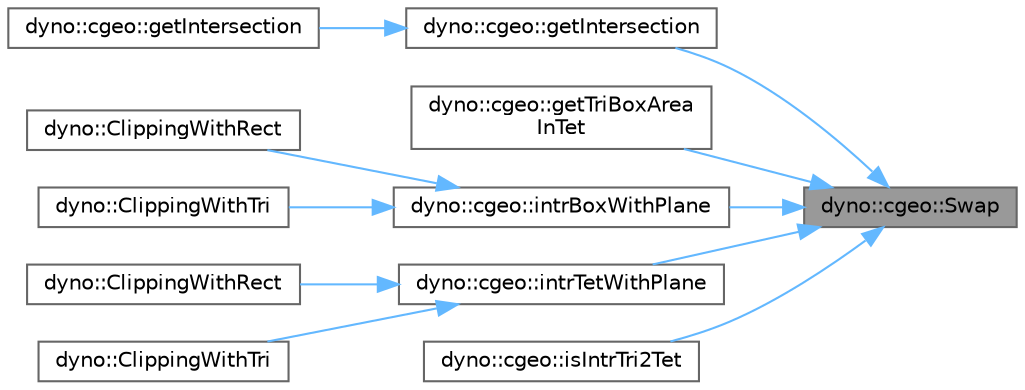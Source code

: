 digraph "dyno::cgeo::Swap"
{
 // LATEX_PDF_SIZE
  bgcolor="transparent";
  edge [fontname=Helvetica,fontsize=10,labelfontname=Helvetica,labelfontsize=10];
  node [fontname=Helvetica,fontsize=10,shape=box,height=0.2,width=0.4];
  rankdir="RL";
  Node1 [id="Node000001",label="dyno::cgeo::Swap",height=0.2,width=0.4,color="gray40", fillcolor="grey60", style="filled", fontcolor="black",tooltip=" "];
  Node1 -> Node2 [id="edge1_Node000001_Node000002",dir="back",color="steelblue1",style="solid",tooltip=" "];
  Node2 [id="Node000002",label="dyno::cgeo::getIntersection",height=0.2,width=0.4,color="grey40", fillcolor="white", style="filled",URL="$namespacedyno_1_1cgeo.html#a9e27f6bb3f1e065098cda8210a9895ec",tooltip=" "];
  Node2 -> Node3 [id="edge2_Node000002_Node000003",dir="back",color="steelblue1",style="solid",tooltip=" "];
  Node3 [id="Node000003",label="dyno::cgeo::getIntersection",height=0.2,width=0.4,color="grey40", fillcolor="white", style="filled",URL="$namespacedyno_1_1cgeo.html#a94053632f8a10bb477e7331f083e34d7",tooltip=" "];
  Node1 -> Node4 [id="edge3_Node000001_Node000004",dir="back",color="steelblue1",style="solid",tooltip=" "];
  Node4 [id="Node000004",label="dyno::cgeo::getTriBoxArea\lInTet",height=0.2,width=0.4,color="grey40", fillcolor="white", style="filled",URL="$namespacedyno_1_1cgeo.html#a7e52103cd81232ee50dc308ce6d2e08a",tooltip=" "];
  Node1 -> Node5 [id="edge4_Node000001_Node000005",dir="back",color="steelblue1",style="solid",tooltip=" "];
  Node5 [id="Node000005",label="dyno::cgeo::intrBoxWithPlane",height=0.2,width=0.4,color="grey40", fillcolor="white", style="filled",URL="$namespacedyno_1_1cgeo.html#a260c22e1f9e6ce33200b89442dbcb1f0",tooltip=" "];
  Node5 -> Node6 [id="edge5_Node000005_Node000006",dir="back",color="steelblue1",style="solid",tooltip=" "];
  Node6 [id="Node000006",label="dyno::ClippingWithRect",height=0.2,width=0.4,color="grey40", fillcolor="white", style="filled",URL="$namespacedyno.html#a44c2ef8583f1bd089e71d04248b37e00",tooltip=" "];
  Node5 -> Node7 [id="edge6_Node000005_Node000007",dir="back",color="steelblue1",style="solid",tooltip=" "];
  Node7 [id="Node000007",label="dyno::ClippingWithTri",height=0.2,width=0.4,color="grey40", fillcolor="white", style="filled",URL="$namespacedyno.html#a017862fe5e9c12ccd6f3128ef31b419c",tooltip=" "];
  Node1 -> Node8 [id="edge7_Node000001_Node000008",dir="back",color="steelblue1",style="solid",tooltip=" "];
  Node8 [id="Node000008",label="dyno::cgeo::intrTetWithPlane",height=0.2,width=0.4,color="grey40", fillcolor="white", style="filled",URL="$namespacedyno_1_1cgeo.html#a79eae5d55b5b75c863969929d497cfc9",tooltip=" "];
  Node8 -> Node9 [id="edge8_Node000008_Node000009",dir="back",color="steelblue1",style="solid",tooltip=" "];
  Node9 [id="Node000009",label="dyno::ClippingWithRect",height=0.2,width=0.4,color="grey40", fillcolor="white", style="filled",URL="$namespacedyno.html#af4b8a31e2e49f7503985ef72487132ca",tooltip=" "];
  Node8 -> Node10 [id="edge9_Node000008_Node000010",dir="back",color="steelblue1",style="solid",tooltip=" "];
  Node10 [id="Node000010",label="dyno::ClippingWithTri",height=0.2,width=0.4,color="grey40", fillcolor="white", style="filled",URL="$namespacedyno.html#a11608a0d381824e8399f64f9234ea411",tooltip=" "];
  Node1 -> Node11 [id="edge10_Node000001_Node000011",dir="back",color="steelblue1",style="solid",tooltip=" "];
  Node11 [id="Node000011",label="dyno::cgeo::isIntrTri2Tet",height=0.2,width=0.4,color="grey40", fillcolor="white", style="filled",URL="$namespacedyno_1_1cgeo.html#a8220e7a22e2e8bb5baaa0ed9a13dc994",tooltip=" "];
}
